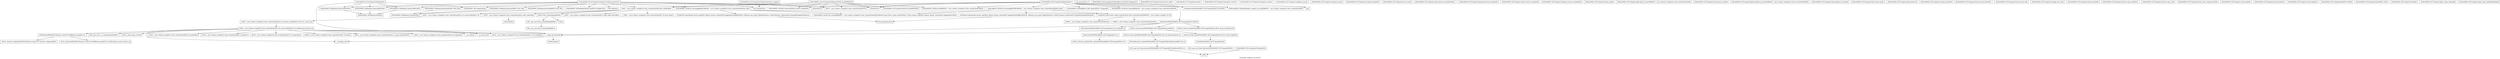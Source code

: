 digraph "Call graph: compute_cna_atom.ll" {
	label="Call graph: compute_cna_atom.ll";

	Node0x56352e5604d0 [shape=record,label="{_ZN9LAMMPS_NS14ComputeCNAAtomC2EPNS_6LAMMPSEiPPc}"];
	Node0x56352e5604d0 -> Node0x56352e4c15b0;
	Node0x56352e5604d0 -> Node0x56352e542830;
	Node0x56352e5604d0 -> Node0x56352e5103b0;
	Node0x56352e5604d0 -> Node0x56352e4c4a70;
	Node0x56352e5604d0 -> Node0x56352e4c0e10;
	Node0x56352e5604d0 -> Node0x56352e517ac0;
	Node0x56352e5604d0 -> Node0x56352e4c48a0;
	Node0x56352e5604d0 -> Node0x56352e4c26b0;
	Node0x56352e4c15b0 [shape=record,label="{_ZN9LAMMPS_NS7ComputeC2EPNS_6LAMMPSEiPPc}"];
	Node0x56352e517ac0 [shape=record,label="{_ZN9LAMMPS_NS5Error3allERKNSt7__cxx1112basic_stringIcSt11char_traitsIcESaIcEEEiS8_}"];
	Node0x56352e542830 [shape=record,label="{_ZNSaIcEC1Ev}"];
	Node0x56352e5103b0 [shape=record,label="{_ZNSt7__cxx1112basic_stringIcSt11char_traitsIcESaIcEEC2IS3_EEPKcRKS3_}"];
	Node0x56352e5103b0 -> Node0x56352e4c2750;
	Node0x56352e5103b0 -> Node0x56352e517a30;
	Node0x56352e5103b0 -> Node0x56352e50cb20;
	Node0x56352e5103b0 -> Node0x56352e578320;
	Node0x56352e5103b0 -> Node0x56352e578080;
	Node0x56352e517eb0 [shape=record,label="{__gxx_personality_v0}"];
	Node0x56352e4c48a0 [shape=record,label="{_ZNSt7__cxx1112basic_stringIcSt11char_traitsIcESaIcEED1Ev}"];
	Node0x56352e4c0e10 [shape=record,label="{_ZNSaIcED1Ev}"];
	Node0x56352e4c26b0 [shape=record,label="{_ZN9LAMMPS_NS5utils7numericEPKciS2_bPNS_6LAMMPSE}"];
	Node0x56352e4c4a70 [shape=record,label="{_ZN9LAMMPS_NS7ComputeD2Ev}"];
	Node0x56352e4fe390 [shape=record,label="{_ZN9LAMMPS_NS14ComputeCNAAtomD2Ev}"];
	Node0x56352e4fe390 -> Node0x56352e510320;
	Node0x56352e4fe390 -> Node0x56352e521460;
	Node0x56352e4fe390 -> Node0x56352e4c4170;
	Node0x56352e4fe390 -> Node0x56352e4c4a70;
	Node0x56352e4fe390 -> Node0x56352e4c40e0;
	Node0x56352e510320 [shape=record,label="{_ZN9LAMMPS_NS6Memory7destroyIiEEvRPPT_}"];
	Node0x56352e510320 -> Node0x56352e4c67d0;
	Node0x56352e4c40e0 [shape=record,label="{__clang_call_terminate}"];
	Node0x56352e4c40e0 -> Node0x56352e4c3f60;
	Node0x56352e4c40e0 -> Node0x56352e4fccc0;
	Node0x56352e4c3f60 [shape=record,label="{__cxa_begin_catch}"];
	Node0x56352e4fccc0 [shape=record,label="{_ZSt9terminatev}"];
	Node0x56352e521460 [shape=record,label="{_ZN9LAMMPS_NS6Memory7destroyIiEEvRPT_}"];
	Node0x56352e521460 -> Node0x56352e4c67d0;
	Node0x56352e4c4170 [shape=record,label="{_ZN9LAMMPS_NS6Memory7destroyIdEEvRPT_}"];
	Node0x56352e4c4170 -> Node0x56352e4c67d0;
	Node0x56352e4d9160 [shape=record,label="{_ZN9LAMMPS_NS14ComputeCNAAtomD0Ev}"];
	Node0x56352e4d9160 -> Node0x56352e5096e0;
	Node0x56352e5096e0 [shape=record,label="{_ZdlPv}"];
	Node0x56352e4d7760 [shape=record,label="{_ZN9LAMMPS_NS14ComputeCNAAtom4initEv}"];
	Node0x56352e4d7760 -> Node0x56352e542830;
	Node0x56352e4d7760 -> Node0x56352e5103b0;
	Node0x56352e4d7760 -> Node0x56352e4c0e10;
	Node0x56352e4d7760 -> Node0x56352e4c48a0;
	Node0x56352e4d7760 -> Node0x56352e517ac0;
	Node0x56352e4d7760 -> Node0x56352e4de6d0;
	Node0x56352e4d7760 -> Node0x56352e4dd1b0;
	Node0x56352e4d7760 -> Node0x56352e4db930;
	Node0x56352e4d7760 -> Node0x56352e4db080;
	Node0x56352e4d7760 -> Node0x56352e4d39d0;
	Node0x56352e4d7760 -> Node0x56352e4d97b0;
	Node0x56352e4d7760 -> Node0x56352e4d6990;
	Node0x56352e4d39d0 [shape=record,label="{sqrt}"];
	Node0x56352e4d6990 [shape=record,label="{_ZN9LAMMPS_NS5Error7warningERKNSt7__cxx1112basic_stringIcSt11char_traitsIcESaIcEEEiS8_}"];
	Node0x56352e4d97b0 [shape=record,label="{_ZN9LAMMPS_NS8Neighbor11add_requestEPNS_7ComputeEi}"];
	Node0x56352e4db080 [shape=record,label="{_ZNK9LAMMPS_NS6Modify20get_compute_by_styleERKNSt7__cxx1112basic_stringIcSt11char_traitsIcESaIcEEE}"];
	Node0x56352e4db930 [shape=record,label="{_ZNKSt6vectorIPN9LAMMPS_NS7ComputeESaIS2_EE4sizeEv}"];
	Node0x56352e4dd1b0 [shape=record,label="{_ZNSt6vectorIPN9LAMMPS_NS7ComputeESaIS2_EED2Ev}"];
	Node0x56352e4dd1b0 -> Node0x56352e4ef670;
	Node0x56352e4dd1b0 -> Node0x56352e4e0850;
	Node0x56352e4dd1b0 -> Node0x56352e4e0dc0;
	Node0x56352e4dd1b0 -> Node0x56352e4c40e0;
	Node0x56352e4de6d0 [shape=record,label="{_ZN9LAMMPS_NS5Error7warningIJRPcEEEvRKNSt7__cxx1112basic_stringIcSt11char_traitsIcESaIcEEEiSB_DpOT_}"];
	Node0x56352e4de6d0 -> Node0x56352e4e1d40;
	Node0x56352e4de6d0 -> Node0x56352e4e2500;
	Node0x56352e4de6d0 -> Node0x56352e4e27a0;
	Node0x56352e4e2fb0 [shape=record,label="{_ZN9LAMMPS_NS14ComputeCNAAtom9init_listEiPNS_9NeighListE}"];
	Node0x56352e4f2530 [shape=record,label="{_ZN9LAMMPS_NS14ComputeCNAAtom15compute_peratomEv}"];
	Node0x56352e4f2530 -> Node0x56352e510320;
	Node0x56352e4f2530 -> Node0x56352e521460;
	Node0x56352e4f2530 -> Node0x56352e4c4170;
	Node0x56352e4f2530 -> Node0x56352e4e70c0;
	Node0x56352e4f2530 -> Node0x56352e4e7430;
	Node0x56352e4f2530 -> Node0x56352e4e82b0;
	Node0x56352e4f2530 -> Node0x56352e4e9e00;
	Node0x56352e4f2530 -> Node0x56352e4ea690;
	Node0x56352e4f2530 -> Node0x56352e4c0e10;
	Node0x56352e4f2530 -> Node0x56352e4eb820;
	Node0x56352e4f2530 -> Node0x56352e542830;
	Node0x56352e4f2530 -> Node0x56352e5103b0;
	Node0x56352e4f2530 -> Node0x56352e4c48a0;
	Node0x56352e4f2530 -> Node0x56352e4ed1d0;
	Node0x56352e4e1d40 [shape=record,label="{_ZN3fmt6v9_lmp17basic_string_viewIcEC2ISt11char_traitsIcESaIcEEERKNSt7__cxx1112basic_stringIcT_T0_EE}"];
	Node0x56352e4e1d40 -> Node0x56352e4df570;
	Node0x56352e4e1d40 -> Node0x56352e560250;
	Node0x56352e4e2500 [shape=record,label="{_ZN3fmt6v9_lmp16make_format_argsINS0_20basic_format_contextINS0_8appenderEcEEJRPcEEENS0_16format_arg_storeIT_JDpNSt9remove_cvINSt16remove_referenceIT0_E4typeEE4typeEEEEDpOSB_}"];
	Node0x56352e4e2500 -> Node0x56352e4e38a0;
	Node0x56352e4df570 [shape=record,label="{_ZNKSt7__cxx1112basic_stringIcSt11char_traitsIcESaIcEE4dataEv}"];
	Node0x56352e560250 [shape=record,label="{_ZNKSt7__cxx1112basic_stringIcSt11char_traitsIcESaIcEE4sizeEv}"];
	Node0x56352e4e38a0 [shape=record,label="{llvm.memcpy.p0.p0.i64}"];
	Node0x56352e4ee570 [shape=record,label="{_ZN9LAMMPS_NS6Memory7smallocElPKc}"];
	Node0x56352e4f0310 [shape=record,label="{_ZN3fmt6v9_lmp16make_format_argsINS0_20basic_format_contextINS0_8appenderEcEEJRiEEENS0_16format_arg_storeIT_JDpNSt9remove_cvINSt16remove_referenceIT0_E4typeEE4typeEEEEDpOSA_}"];
	Node0x56352e4f0310 -> Node0x56352e4e38a0;
	Node0x56352e4e70c0 [shape=record,label="{_ZN9LAMMPS_NS6Memory6createIiEEPPT_RS4_iiPKc}"];
	Node0x56352e4e70c0 -> Node0x56352e4ee570;
	Node0x56352e4e7430 [shape=record,label="{_ZN9LAMMPS_NS6Memory6createIiEEPT_RS3_iPKc}"];
	Node0x56352e4e7430 -> Node0x56352e4ee570;
	Node0x56352e4e82b0 [shape=record,label="{_ZN9LAMMPS_NS6Memory6createIdEEPT_RS3_iPKc}"];
	Node0x56352e4e82b0 -> Node0x56352e4ee570;
	Node0x56352e4e9e00 [shape=record,label="{_ZN9LAMMPS_NS8Neighbor9build_oneEPNS_9NeighListEi}"];
	Node0x56352e4ea690 [shape=record,label="{llvm.fmuladd.f64}"];
	Node0x56352e4eb820 [shape=record,label="{MPI_Allreduce}"];
	Node0x56352e4ed1d0 [shape=record,label="{_ZN9LAMMPS_NS5Error7warningIJRiEEEvRKNSt7__cxx1112basic_stringIcSt11char_traitsIcESaIcEEEiSA_DpOT_}"];
	Node0x56352e4ed1d0 -> Node0x56352e4e1d40;
	Node0x56352e4ed1d0 -> Node0x56352e4f0310;
	Node0x56352e4ed1d0 -> Node0x56352e4e27a0;
	Node0x56352e4f1dc0 [shape=record,label="{_ZN9LAMMPS_NS14ComputeCNAAtom12memory_usageEv}"];
	Node0x56352e4f1dc0 -> Node0x56352e4ea690;
	Node0x56352e4f30c0 [shape=record,label="{_ZN9LAMMPS_NS7Compute15reset_extra_dofEv}"];
	Node0x56352e4f5c40 [shape=record,label="{_ZN9LAMMPS_NS7Compute5setupEv}"];
	Node0x56352e4f6110 [shape=record,label="{_ZN9LAMMPS_NS7Compute14compute_scalarEv}"];
	Node0x56352e4f66a0 [shape=record,label="{_ZN9LAMMPS_NS7Compute14compute_vectorEv}"];
	Node0x56352e4f7a70 [shape=record,label="{_ZN9LAMMPS_NS7Compute13compute_arrayEv}"];
	Node0x56352e4f91c0 [shape=record,label="{_ZN9LAMMPS_NS7Compute13compute_localEv}"];
	Node0x56352e50e380 [shape=record,label="{_ZN9LAMMPS_NS7Compute15compute_pergridEv}"];
	Node0x56352e500ae0 [shape=record,label="{_ZN9LAMMPS_NS7Compute10set_arraysEi}"];
	Node0x56352e5017f0 [shape=record,label="{_ZN9LAMMPS_NS7Compute17pack_forward_commEiPiPdiS1_}"];
	Node0x56352e502630 [shape=record,label="{_ZN9LAMMPS_NS7Compute19unpack_forward_commEiiPd}"];
	Node0x56352e50dca0 [shape=record,label="{_ZN9LAMMPS_NS7Compute17pack_reverse_commEiiPd}"];
	Node0x56352e50f2e0 [shape=record,label="{_ZN9LAMMPS_NS7Compute19unpack_reverse_commEiPiPd}"];
	Node0x56352e5273a0 [shape=record,label="{_ZN9LAMMPS_NS7Compute10reset_gridEv}"];
	Node0x56352e52add0 [shape=record,label="{_ZN9LAMMPS_NS7Compute16get_grid_by_nameERKNSt7__cxx1112basic_stringIcSt11char_traitsIcESaIcEEERi}"];
	Node0x56352e5276b0 [shape=record,label="{_ZN9LAMMPS_NS7Compute17get_grid_by_indexEi}"];
	Node0x56352e52b940 [shape=record,label="{_ZN9LAMMPS_NS7Compute20get_griddata_by_nameEiRKNSt7__cxx1112basic_stringIcSt11char_traitsIcESaIcEEERi}"];
	Node0x56352e537f10 [shape=record,label="{_ZN9LAMMPS_NS7Compute21get_griddata_by_indexEi}"];
	Node0x56352e53d730 [shape=record,label="{_ZN9LAMMPS_NS7Compute14dof_remove_preEv}"];
	Node0x56352e53e8a0 [shape=record,label="{_ZN9LAMMPS_NS7Compute10dof_removeEi}"];
	Node0x56352e53fa60 [shape=record,label="{_ZN9LAMMPS_NS7Compute11remove_biasEiPd}"];
	Node0x56352e541360 [shape=record,label="{_ZN9LAMMPS_NS7Compute15remove_bias_thrEiPdS1_}"];
	Node0x56352e542550 [shape=record,label="{_ZN9LAMMPS_NS7Compute15remove_bias_allEv}"];
	Node0x56352e542b60 [shape=record,label="{_ZN9LAMMPS_NS7Compute16reapply_bias_allEv}"];
	Node0x56352e543020 [shape=record,label="{_ZN9LAMMPS_NS7Compute12restore_biasEiPd}"];
	Node0x56352e544320 [shape=record,label="{_ZN9LAMMPS_NS7Compute16restore_bias_thrEiPdS1_}"];
	Node0x56352e545a40 [shape=record,label="{_ZN9LAMMPS_NS7Compute16restore_bias_allEv}"];
	Node0x56352e548ce0 [shape=record,label="{_ZN9LAMMPS_NS7Compute23reset_extra_compute_fixEPKc}"];
	Node0x56352e54a7d0 [shape=record,label="{_ZN9LAMMPS_NS7Compute11lock_enableEv}"];
	Node0x56352e54bfa0 [shape=record,label="{_ZN9LAMMPS_NS7Compute12lock_disableEv}"];
	Node0x56352e54cd70 [shape=record,label="{_ZN9LAMMPS_NS7Compute11lock_lengthEv}"];
	Node0x56352e54dff0 [shape=record,label="{_ZN9LAMMPS_NS7Compute4lockEPNS_3FixEll}"];
	Node0x56352e54ec90 [shape=record,label="{_ZN9LAMMPS_NS7Compute6unlockEPNS_3FixE}"];
	Node0x56352e5506a0 [shape=record,label="{_ZN9LAMMPS_NS7Compute7refreshEv}"];
	Node0x56352e552290 [shape=record,label="{_ZN9LAMMPS_NS7Compute19pair_setup_callbackEii}"];
	Node0x56352e4c2750 [shape=record,label="{_ZNSt7__cxx1112basic_stringIcSt11char_traitsIcESaIcEE13_M_local_dataEv}"];
	Node0x56352e517a30 [shape=record,label="{_ZNSt7__cxx1112basic_stringIcSt11char_traitsIcESaIcEE12_Alloc_hiderC1EPcRKS3_}"];
	Node0x56352e553550 [shape=record,label="{_ZN9LAMMPS_NS7Compute19pair_tally_callbackEiiiidddddd}"];
	Node0x56352e578320 [shape=record,label="{_ZNSt7__cxx1112basic_stringIcSt11char_traitsIcESaIcEE12_M_constructIPKcEEvT_S8_}"];
	Node0x56352e578320 -> Node0x56352e555d70;
	Node0x56352e50cb20 [shape=record,label="{_ZNSt11char_traitsIcE6lengthEPKc}"];
	Node0x56352e50cb20 -> Node0x56352e558ef0;
	Node0x56352e50cb20 -> Node0x56352e559bd0;
	Node0x56352e578080 [shape=record,label="{_ZNSt7__cxx1112basic_stringIcSt11char_traitsIcESaIcEE12_Alloc_hiderD2Ev}"];
	Node0x56352e578080 -> Node0x56352e5595e0;
	Node0x56352e555d70 [shape=record,label="{_ZNSt7__cxx1112basic_stringIcSt11char_traitsIcESaIcEE16_M_construct_auxIPKcEEvT_S8_St12__false_type}"];
	Node0x56352e555d70 -> Node0x56352e55ae00;
	Node0x56352e55ae00 [shape=record,label="{_ZNSt7__cxx1112basic_stringIcSt11char_traitsIcESaIcEE12_M_constructIPKcEEvT_S8_St20forward_iterator_tag}"];
	Node0x56352e55ae00 -> Node0x56352e55bfa0;
	Node0x56352e55ae00 -> Node0x56352e559860;
	Node0x56352e55ae00 -> Node0x56352e559da0;
	Node0x56352e55ae00 -> Node0x56352e55d830;
	Node0x56352e55ae00 -> Node0x56352e55f0e0;
	Node0x56352e55ae00 -> Node0x56352e560410;
	Node0x56352e55ae00 -> Node0x56352e560ce0;
	Node0x56352e55ae00 -> Node0x56352e562790;
	Node0x56352e55ae00 -> Node0x56352e4c3f60;
	Node0x56352e55ae00 -> Node0x56352e562c30;
	Node0x56352e55ae00 -> Node0x56352e562620;
	Node0x56352e55ae00 -> Node0x56352e564690;
	Node0x56352e55ae00 -> Node0x56352e565760;
	Node0x56352e55ae00 -> Node0x56352e4c40e0;
	Node0x56352e55bfa0 [shape=record,label="{_ZN9__gnu_cxx17__is_null_pointerIKcEEbPT_}"];
	Node0x56352e559860 [shape=record,label="{_ZSt19__throw_logic_errorPKc}"];
	Node0x56352e559da0 [shape=record,label="{_ZSt8distanceIPKcENSt15iterator_traitsIT_E15difference_typeES3_S3_}"];
	Node0x56352e559da0 -> Node0x56352e577d20;
	Node0x56352e559da0 -> Node0x56352e4f03e0;
	Node0x56352e55f0e0 [shape=record,label="{_ZNSt7__cxx1112basic_stringIcSt11char_traitsIcESaIcEE7_M_dataEPc}"];
	Node0x56352e55d830 [shape=record,label="{_ZNSt7__cxx1112basic_stringIcSt11char_traitsIcESaIcEE9_M_createERmm}"];
	Node0x56352e560410 [shape=record,label="{_ZNSt7__cxx1112basic_stringIcSt11char_traitsIcESaIcEE11_M_capacityEm}"];
	Node0x56352e562790 [shape=record,label="{_ZNSt7__cxx1112basic_stringIcSt11char_traitsIcESaIcEE13_S_copy_charsEPcPKcS7_}"];
	Node0x56352e560ce0 [shape=record,label="{_ZNKSt7__cxx1112basic_stringIcSt11char_traitsIcESaIcEE7_M_dataEv}"];
	Node0x56352e562c30 [shape=record,label="{_ZNSt7__cxx1112basic_stringIcSt11char_traitsIcESaIcEE10_M_disposeEv}"];
	Node0x56352e562620 [shape=record,label="{__cxa_rethrow}"];
	Node0x56352e564690 [shape=record,label="{__cxa_end_catch}"];
	Node0x56352e565760 [shape=record,label="{_ZNSt7__cxx1112basic_stringIcSt11char_traitsIcESaIcEE13_M_set_lengthEm}"];
	Node0x56352e4f03e0 [shape=record,label="{_ZSt10__distanceIPKcENSt15iterator_traitsIT_E15difference_typeES3_S3_St26random_access_iterator_tag}"];
	Node0x56352e577d20 [shape=record,label="{_ZSt19__iterator_categoryIPKcENSt15iterator_traitsIT_E17iterator_categoryERKS3_}"];
	Node0x56352e558ef0 [shape=record,label="{_ZN9__gnu_cxx11char_traitsIcE6lengthEPKc}"];
	Node0x56352e558ef0 -> Node0x56352e4def00;
	Node0x56352e559bd0 [shape=record,label="{strlen}"];
	Node0x56352e4def00 [shape=record,label="{_ZN9__gnu_cxx11char_traitsIcE2eqERKcS3_}"];
	Node0x56352e5595e0 [shape=record,label="{_ZNSaIcED2Ev}"];
	Node0x56352e4c67d0 [shape=record,label="{_ZN9LAMMPS_NS6Memory5sfreeEPv}"];
	Node0x56352e4e0850 [shape=record,label="{_ZSt8_DestroyIPPN9LAMMPS_NS7ComputeES2_EvT_S4_RSaIT0_E}"];
	Node0x56352e4e0850 -> Node0x56352e55aff0;
	Node0x56352e4ef670 [shape=record,label="{_ZNSt12_Vector_baseIPN9LAMMPS_NS7ComputeESaIS2_EE19_M_get_Tp_allocatorEv}"];
	Node0x56352e4e0dc0 [shape=record,label="{_ZNSt12_Vector_baseIPN9LAMMPS_NS7ComputeESaIS2_EED2Ev}"];
	Node0x56352e4e0dc0 -> Node0x56352e547a40;
	Node0x56352e4e0dc0 -> Node0x56352e548800;
	Node0x56352e4e0dc0 -> Node0x56352e4c40e0;
	Node0x56352e55aff0 [shape=record,label="{_ZSt8_DestroyIPPN9LAMMPS_NS7ComputeEEvT_S4_}"];
	Node0x56352e55aff0 -> Node0x56352e4eb0c0;
	Node0x56352e4eb0c0 [shape=record,label="{_ZNSt12_Destroy_auxILb1EE9__destroyIPPN9LAMMPS_NS7ComputeEEEvT_S6_}"];
	Node0x56352e547a40 [shape=record,label="{_ZNSt12_Vector_baseIPN9LAMMPS_NS7ComputeESaIS2_EE13_M_deallocateEPS2_m}"];
	Node0x56352e547a40 -> Node0x56352e53fad0;
	Node0x56352e548800 [shape=record,label="{_ZNSt12_Vector_baseIPN9LAMMPS_NS7ComputeESaIS2_EE12_Vector_implD2Ev}"];
	Node0x56352e548800 -> Node0x56352e50f350;
	Node0x56352e53fad0 [shape=record,label="{_ZNSt16allocator_traitsISaIPN9LAMMPS_NS7ComputeEEE10deallocateERS3_PS2_m}"];
	Node0x56352e53fad0 -> Node0x56352e4fa6c0;
	Node0x56352e4fa6c0 [shape=record,label="{_ZN9__gnu_cxx13new_allocatorIPN9LAMMPS_NS7ComputeEE10deallocateEPS3_m}"];
	Node0x56352e4fa6c0 -> Node0x56352e5096e0;
	Node0x56352e50f350 [shape=record,label="{_ZNSaIPN9LAMMPS_NS7ComputeEED2Ev}"];
	Node0x56352e50f350 -> Node0x56352e545dd0;
	Node0x56352e545dd0 [shape=record,label="{_ZN9__gnu_cxx13new_allocatorIPN9LAMMPS_NS7ComputeEED2Ev}"];
	Node0x56352e4e27a0 [shape=record,label="{_ZN9LAMMPS_NS5Error8_warningERKNSt7__cxx1112basic_stringIcSt11char_traitsIcESaIcEEEiN3fmt6v9_lmp17basic_string_viewIcEENSA_17basic_format_argsINSA_20basic_format_contextINSA_8appenderEcEEEE}"];
}
